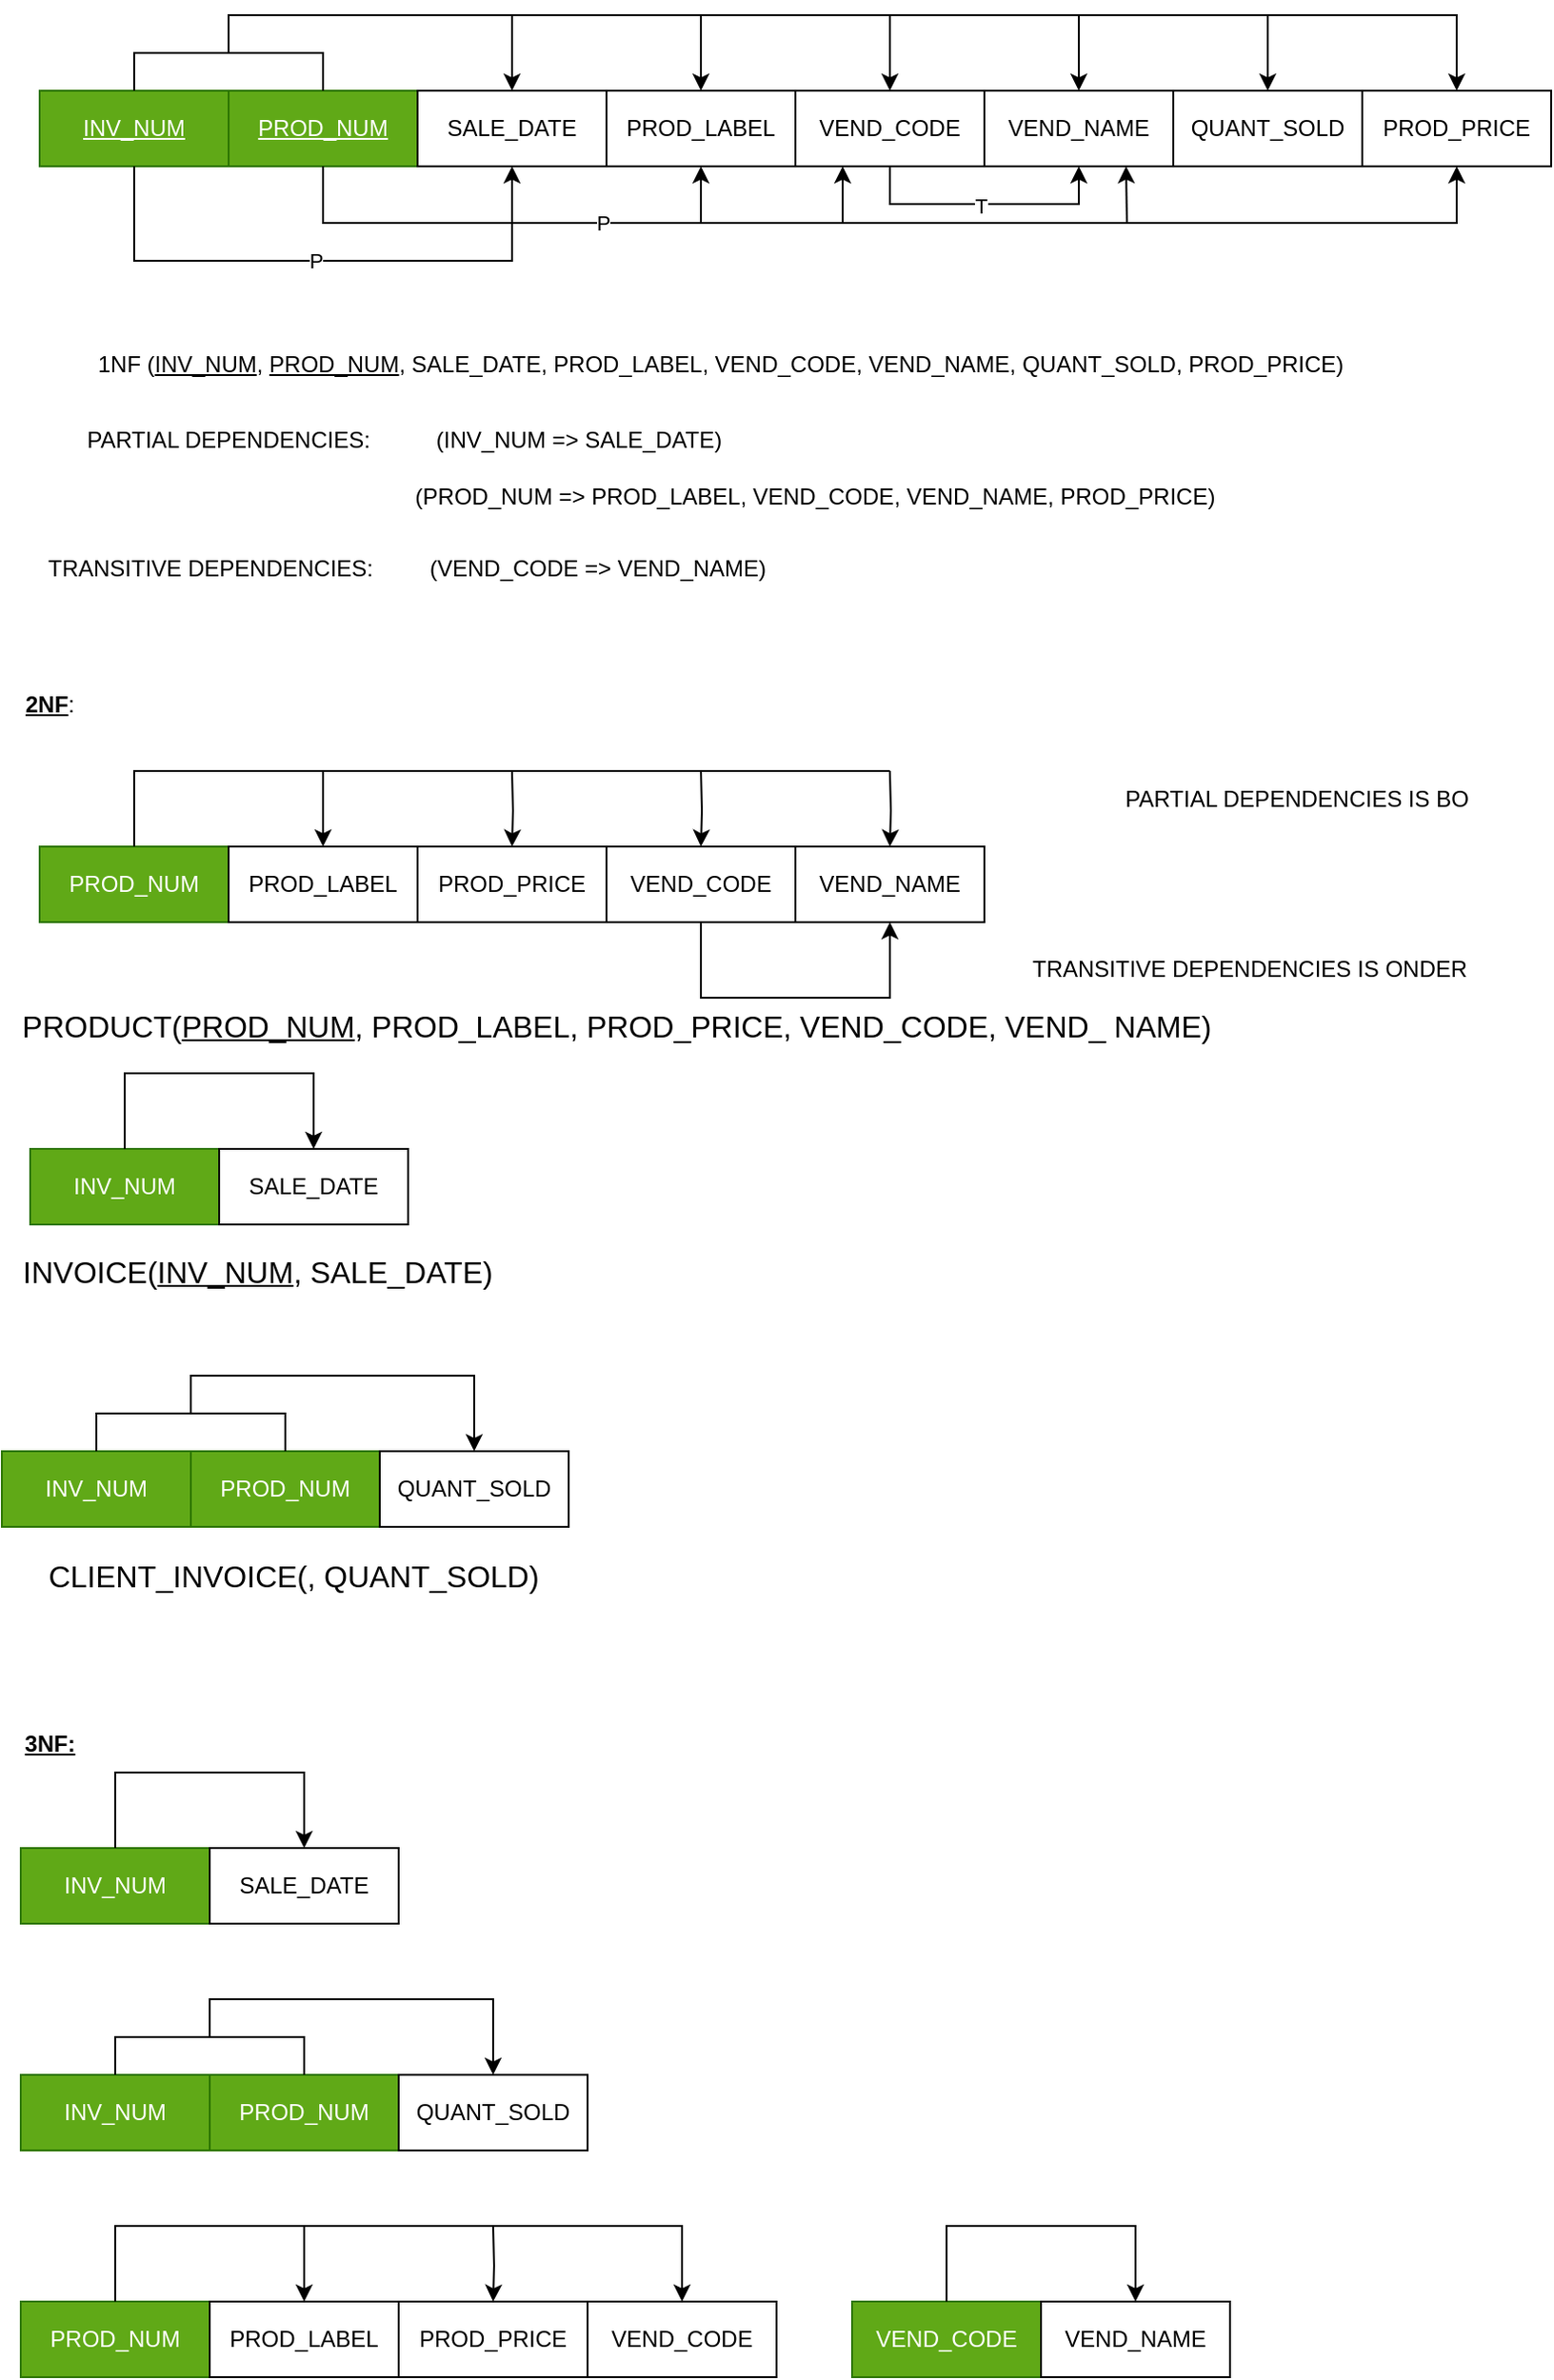 <mxfile version="26.1.3">
  <diagram name="Page-1" id="Q_Gg2-1bjaizPWgMaFpZ">
    <mxGraphModel dx="910" dy="596" grid="1" gridSize="10" guides="1" tooltips="1" connect="1" arrows="1" fold="1" page="1" pageScale="1" pageWidth="827" pageHeight="1169" math="0" shadow="0">
      <root>
        <mxCell id="0" />
        <mxCell id="1" parent="0" />
        <mxCell id="95xFupstujSLKkwNFzFM-5" value="&lt;font&gt;&lt;u&gt;INV_NUM&lt;/u&gt;&lt;/font&gt;" style="whiteSpace=wrap;html=1;align=center;fillColor=#60a917;fontColor=#ffffff;strokeColor=#2D7600;" parent="1" vertex="1">
          <mxGeometry x="20" y="120" width="100" height="40" as="geometry" />
        </mxCell>
        <mxCell id="95xFupstujSLKkwNFzFM-6" value="&lt;u&gt;PROD_NUM&lt;/u&gt;" style="whiteSpace=wrap;html=1;align=center;fillColor=#60a917;fontColor=#ffffff;strokeColor=#2D7600;" parent="1" vertex="1">
          <mxGeometry x="120" y="120" width="100" height="40" as="geometry" />
        </mxCell>
        <mxCell id="95xFupstujSLKkwNFzFM-7" value="SALE_DATE" style="whiteSpace=wrap;html=1;align=center;" parent="1" vertex="1">
          <mxGeometry x="220" y="120" width="100" height="40" as="geometry" />
        </mxCell>
        <mxCell id="95xFupstujSLKkwNFzFM-8" value="PROD_LABEL" style="whiteSpace=wrap;html=1;align=center;" parent="1" vertex="1">
          <mxGeometry x="320" y="120" width="100" height="40" as="geometry" />
        </mxCell>
        <mxCell id="95xFupstujSLKkwNFzFM-23" style="edgeStyle=orthogonalEdgeStyle;rounded=0;orthogonalLoop=1;jettySize=auto;html=1;exitX=0.25;exitY=1;exitDx=0;exitDy=0;entryX=0.25;entryY=1;entryDx=0;entryDy=0;" parent="1" target="95xFupstujSLKkwNFzFM-9" edge="1">
          <mxGeometry relative="1" as="geometry">
            <mxPoint x="450.0" y="190" as="sourcePoint" />
          </mxGeometry>
        </mxCell>
        <mxCell id="95xFupstujSLKkwNFzFM-9" value="VEND_CODE" style="whiteSpace=wrap;html=1;align=center;" parent="1" vertex="1">
          <mxGeometry x="420" y="120" width="100" height="40" as="geometry" />
        </mxCell>
        <mxCell id="95xFupstujSLKkwNFzFM-24" style="edgeStyle=orthogonalEdgeStyle;rounded=0;orthogonalLoop=1;jettySize=auto;html=1;exitX=0.75;exitY=1;exitDx=0;exitDy=0;entryX=0.75;entryY=1;entryDx=0;entryDy=0;" parent="1" target="95xFupstujSLKkwNFzFM-10" edge="1">
          <mxGeometry relative="1" as="geometry">
            <mxPoint x="595.455" y="190" as="sourcePoint" />
          </mxGeometry>
        </mxCell>
        <mxCell id="95xFupstujSLKkwNFzFM-10" value="VEND_NAME" style="whiteSpace=wrap;html=1;align=center;" parent="1" vertex="1">
          <mxGeometry x="520" y="120" width="100" height="40" as="geometry" />
        </mxCell>
        <mxCell id="95xFupstujSLKkwNFzFM-11" value="QUANT_SOLD" style="whiteSpace=wrap;html=1;align=center;" parent="1" vertex="1">
          <mxGeometry x="620" y="120" width="100" height="40" as="geometry" />
        </mxCell>
        <mxCell id="95xFupstujSLKkwNFzFM-12" value="PROD_PRICE" style="whiteSpace=wrap;html=1;align=center;" parent="1" vertex="1">
          <mxGeometry x="720" y="120" width="100" height="40" as="geometry" />
        </mxCell>
        <mxCell id="95xFupstujSLKkwNFzFM-13" value="" style="endArrow=classic;html=1;rounded=0;exitX=0.5;exitY=0;exitDx=0;exitDy=0;entryX=0.5;entryY=0;entryDx=0;entryDy=0;" parent="1" source="95xFupstujSLKkwNFzFM-5" target="95xFupstujSLKkwNFzFM-7" edge="1">
          <mxGeometry width="50" height="50" relative="1" as="geometry">
            <mxPoint x="80" y="70" as="sourcePoint" />
            <mxPoint x="130" y="20" as="targetPoint" />
            <Array as="points">
              <mxPoint x="70" y="100" />
              <mxPoint x="120" y="100" />
              <mxPoint x="120" y="80" />
              <mxPoint x="270" y="80" />
            </Array>
          </mxGeometry>
        </mxCell>
        <mxCell id="95xFupstujSLKkwNFzFM-14" value="" style="endArrow=none;html=1;rounded=0;exitX=0.5;exitY=0;exitDx=0;exitDy=0;" parent="1" source="95xFupstujSLKkwNFzFM-6" edge="1">
          <mxGeometry width="50" height="50" relative="1" as="geometry">
            <mxPoint x="210" y="250" as="sourcePoint" />
            <mxPoint x="120" y="100" as="targetPoint" />
            <Array as="points">
              <mxPoint x="170" y="100" />
            </Array>
          </mxGeometry>
        </mxCell>
        <mxCell id="95xFupstujSLKkwNFzFM-15" value="" style="endArrow=classic;html=1;rounded=0;entryX=0.5;entryY=0;entryDx=0;entryDy=0;" parent="1" target="95xFupstujSLKkwNFzFM-8" edge="1">
          <mxGeometry width="50" height="50" relative="1" as="geometry">
            <mxPoint x="270" y="80" as="sourcePoint" />
            <mxPoint x="395" y="20" as="targetPoint" />
            <Array as="points">
              <mxPoint x="370" y="80" />
            </Array>
          </mxGeometry>
        </mxCell>
        <mxCell id="95xFupstujSLKkwNFzFM-16" value="" style="endArrow=classic;html=1;rounded=0;entryX=0.5;entryY=0;entryDx=0;entryDy=0;" parent="1" target="95xFupstujSLKkwNFzFM-9" edge="1">
          <mxGeometry width="50" height="50" relative="1" as="geometry">
            <mxPoint x="370" y="80" as="sourcePoint" />
            <mxPoint x="500" y="30" as="targetPoint" />
            <Array as="points">
              <mxPoint x="470" y="80" />
            </Array>
          </mxGeometry>
        </mxCell>
        <mxCell id="95xFupstujSLKkwNFzFM-17" value="" style="endArrow=classic;html=1;rounded=0;entryX=0.5;entryY=0;entryDx=0;entryDy=0;" parent="1" target="95xFupstujSLKkwNFzFM-10" edge="1">
          <mxGeometry width="50" height="50" relative="1" as="geometry">
            <mxPoint x="470" y="80" as="sourcePoint" />
            <mxPoint x="590" y="20" as="targetPoint" />
            <Array as="points">
              <mxPoint x="570" y="80" />
            </Array>
          </mxGeometry>
        </mxCell>
        <mxCell id="95xFupstujSLKkwNFzFM-18" value="" style="endArrow=classic;html=1;rounded=0;entryX=0.5;entryY=0;entryDx=0;entryDy=0;" parent="1" target="95xFupstujSLKkwNFzFM-11" edge="1">
          <mxGeometry width="50" height="50" relative="1" as="geometry">
            <mxPoint x="570" y="80" as="sourcePoint" />
            <mxPoint x="700" y="20" as="targetPoint" />
            <Array as="points">
              <mxPoint x="670" y="80" />
            </Array>
          </mxGeometry>
        </mxCell>
        <mxCell id="95xFupstujSLKkwNFzFM-19" value="" style="endArrow=classic;html=1;rounded=0;entryX=0.5;entryY=0;entryDx=0;entryDy=0;" parent="1" target="95xFupstujSLKkwNFzFM-12" edge="1">
          <mxGeometry width="50" height="50" relative="1" as="geometry">
            <mxPoint x="670" y="80" as="sourcePoint" />
            <mxPoint x="770" y="30" as="targetPoint" />
            <Array as="points">
              <mxPoint x="770" y="80" />
            </Array>
          </mxGeometry>
        </mxCell>
        <mxCell id="95xFupstujSLKkwNFzFM-20" value="" style="endArrow=classic;html=1;rounded=0;exitX=0.5;exitY=1;exitDx=0;exitDy=0;entryX=0.5;entryY=1;entryDx=0;entryDy=0;" parent="1" source="95xFupstujSLKkwNFzFM-6" target="95xFupstujSLKkwNFzFM-8" edge="1">
          <mxGeometry width="50" height="50" relative="1" as="geometry">
            <mxPoint x="230" y="290" as="sourcePoint" />
            <mxPoint x="440" y="190" as="targetPoint" />
            <Array as="points">
              <mxPoint x="170" y="190" />
              <mxPoint x="370" y="190" />
            </Array>
          </mxGeometry>
        </mxCell>
        <mxCell id="95xFupstujSLKkwNFzFM-27" value="P" style="edgeLabel;html=1;align=center;verticalAlign=middle;resizable=0;points=[];" parent="95xFupstujSLKkwNFzFM-20" vertex="1" connectable="0">
          <mxGeometry x="0.371" relative="1" as="geometry">
            <mxPoint as="offset" />
          </mxGeometry>
        </mxCell>
        <mxCell id="95xFupstujSLKkwNFzFM-21" value="" style="endArrow=classic;html=1;rounded=0;entryX=0.5;entryY=1;entryDx=0;entryDy=0;" parent="1" target="95xFupstujSLKkwNFzFM-12" edge="1">
          <mxGeometry width="50" height="50" relative="1" as="geometry">
            <mxPoint x="370" y="190" as="sourcePoint" />
            <mxPoint x="520" y="240" as="targetPoint" />
            <Array as="points">
              <mxPoint x="770" y="190" />
            </Array>
          </mxGeometry>
        </mxCell>
        <mxCell id="95xFupstujSLKkwNFzFM-22" value="" style="endArrow=classic;html=1;rounded=0;exitX=0.5;exitY=1;exitDx=0;exitDy=0;entryX=0.5;entryY=1;entryDx=0;entryDy=0;" parent="1" source="95xFupstujSLKkwNFzFM-9" target="95xFupstujSLKkwNFzFM-10" edge="1">
          <mxGeometry width="50" height="50" relative="1" as="geometry">
            <mxPoint x="470" y="300" as="sourcePoint" />
            <mxPoint x="520" y="250" as="targetPoint" />
            <Array as="points">
              <mxPoint x="470" y="180" />
              <mxPoint x="570" y="180" />
            </Array>
          </mxGeometry>
        </mxCell>
        <mxCell id="95xFupstujSLKkwNFzFM-28" value="T" style="edgeLabel;html=1;align=center;verticalAlign=middle;resizable=0;points=[];" parent="95xFupstujSLKkwNFzFM-22" vertex="1" connectable="0">
          <mxGeometry x="-0.026" y="-1" relative="1" as="geometry">
            <mxPoint as="offset" />
          </mxGeometry>
        </mxCell>
        <mxCell id="95xFupstujSLKkwNFzFM-25" value="" style="endArrow=classic;html=1;rounded=0;exitX=0.5;exitY=1;exitDx=0;exitDy=0;entryX=0.5;entryY=1;entryDx=0;entryDy=0;" parent="1" source="95xFupstujSLKkwNFzFM-5" target="95xFupstujSLKkwNFzFM-7" edge="1">
          <mxGeometry width="50" height="50" relative="1" as="geometry">
            <mxPoint x="110" y="270" as="sourcePoint" />
            <mxPoint x="160" y="220" as="targetPoint" />
            <Array as="points">
              <mxPoint x="70" y="210" />
              <mxPoint x="270" y="210" />
            </Array>
          </mxGeometry>
        </mxCell>
        <mxCell id="95xFupstujSLKkwNFzFM-26" value="P" style="edgeLabel;html=1;align=center;verticalAlign=middle;resizable=0;points=[];" parent="95xFupstujSLKkwNFzFM-25" vertex="1" connectable="0">
          <mxGeometry x="-0.031" relative="1" as="geometry">
            <mxPoint as="offset" />
          </mxGeometry>
        </mxCell>
        <mxCell id="95xFupstujSLKkwNFzFM-29" value="1NF (&lt;u&gt;INV_NUM&lt;/u&gt;, &lt;u&gt;PROD_NUM&lt;/u&gt;, SALE_DATE, PROD_LABEL, VEND_CODE, VEND_NAME, QUANT_SOLD, PROD_PRICE)" style="text;html=1;align=center;verticalAlign=middle;resizable=0;points=[];autosize=1;strokeColor=none;fillColor=none;" parent="1" vertex="1">
          <mxGeometry x="40" y="250" width="680" height="30" as="geometry" />
        </mxCell>
        <mxCell id="95xFupstujSLKkwNFzFM-30" value="PARTIAL DEPENDEN&lt;span style=&quot;background-color: transparent; color: light-dark(rgb(0, 0, 0), rgb(255, 255, 255));&quot;&gt;CIES:&lt;/span&gt;" style="text;strokeColor=none;align=center;fillColor=none;html=1;verticalAlign=middle;whiteSpace=wrap;rounded=0;" parent="1" vertex="1">
          <mxGeometry x="40" y="290" width="160" height="30" as="geometry" />
        </mxCell>
        <mxCell id="95xFupstujSLKkwNFzFM-31" value="(INV_NUM =&amp;gt; SALE_DATE)" style="text;html=1;align=center;verticalAlign=middle;resizable=0;points=[];autosize=1;strokeColor=none;fillColor=none;" parent="1" vertex="1">
          <mxGeometry x="220" y="290" width="170" height="30" as="geometry" />
        </mxCell>
        <mxCell id="95xFupstujSLKkwNFzFM-32" value="(PROD_NUM =&amp;gt; PROD_LABEL, VEND_CODE, VEND_NAME, PROD_PRICE)" style="text;html=1;align=center;verticalAlign=middle;resizable=0;points=[];autosize=1;strokeColor=none;fillColor=none;" parent="1" vertex="1">
          <mxGeometry x="205" y="320" width="450" height="30" as="geometry" />
        </mxCell>
        <mxCell id="95xFupstujSLKkwNFzFM-33" value="TRANSITIVE DEPENDENCIES:" style="text;html=1;align=center;verticalAlign=middle;resizable=0;points=[];autosize=1;strokeColor=none;fillColor=none;" parent="1" vertex="1">
          <mxGeometry x="10" y="358" width="200" height="30" as="geometry" />
        </mxCell>
        <mxCell id="95xFupstujSLKkwNFzFM-34" value="(VEND_CODE =&amp;gt; VEND_NAME)" style="text;html=1;align=center;verticalAlign=middle;resizable=0;points=[];autosize=1;strokeColor=none;fillColor=none;" parent="1" vertex="1">
          <mxGeometry x="215" y="358" width="200" height="30" as="geometry" />
        </mxCell>
        <mxCell id="95xFupstujSLKkwNFzFM-35" value="PROD_NUM" style="whiteSpace=wrap;html=1;align=center;fillColor=#60a917;fontColor=#ffffff;strokeColor=#2D7600;" parent="1" vertex="1">
          <mxGeometry x="20" y="520" width="100" height="40" as="geometry" />
        </mxCell>
        <mxCell id="95xFupstujSLKkwNFzFM-36" value="PROD_LABEL" style="whiteSpace=wrap;html=1;align=center;" parent="1" vertex="1">
          <mxGeometry x="120" y="520" width="100" height="40" as="geometry" />
        </mxCell>
        <mxCell id="95xFupstujSLKkwNFzFM-50" style="edgeStyle=orthogonalEdgeStyle;rounded=0;orthogonalLoop=1;jettySize=auto;html=1;" parent="1" target="95xFupstujSLKkwNFzFM-37" edge="1">
          <mxGeometry relative="1" as="geometry">
            <mxPoint x="270" y="480" as="sourcePoint" />
          </mxGeometry>
        </mxCell>
        <mxCell id="95xFupstujSLKkwNFzFM-37" value="PROD_PRICE" style="whiteSpace=wrap;html=1;align=center;" parent="1" vertex="1">
          <mxGeometry x="220" y="520" width="100" height="40" as="geometry" />
        </mxCell>
        <mxCell id="95xFupstujSLKkwNFzFM-51" style="edgeStyle=orthogonalEdgeStyle;rounded=0;orthogonalLoop=1;jettySize=auto;html=1;" parent="1" target="95xFupstujSLKkwNFzFM-38" edge="1">
          <mxGeometry relative="1" as="geometry">
            <mxPoint x="370" y="480" as="sourcePoint" />
          </mxGeometry>
        </mxCell>
        <mxCell id="95xFupstujSLKkwNFzFM-38" value="VEND_CODE" style="whiteSpace=wrap;html=1;align=center;" parent="1" vertex="1">
          <mxGeometry x="320" y="520" width="100" height="40" as="geometry" />
        </mxCell>
        <mxCell id="95xFupstujSLKkwNFzFM-39" value="INV_NUM" style="whiteSpace=wrap;html=1;align=center;fillColor=#60a917;fontColor=#ffffff;strokeColor=#2D7600;" parent="1" vertex="1">
          <mxGeometry x="15" y="680" width="100" height="40" as="geometry" />
        </mxCell>
        <mxCell id="95xFupstujSLKkwNFzFM-40" value="SALE_DATE" style="whiteSpace=wrap;html=1;align=center;" parent="1" vertex="1">
          <mxGeometry x="115" y="680" width="100" height="40" as="geometry" />
        </mxCell>
        <mxCell id="95xFupstujSLKkwNFzFM-52" style="edgeStyle=orthogonalEdgeStyle;rounded=0;orthogonalLoop=1;jettySize=auto;html=1;" parent="1" target="95xFupstujSLKkwNFzFM-42" edge="1">
          <mxGeometry relative="1" as="geometry">
            <mxPoint x="470" y="480" as="sourcePoint" />
          </mxGeometry>
        </mxCell>
        <mxCell id="95xFupstujSLKkwNFzFM-42" value="VEND_NAME" style="whiteSpace=wrap;html=1;align=center;" parent="1" vertex="1">
          <mxGeometry x="420" y="520" width="100" height="40" as="geometry" />
        </mxCell>
        <mxCell id="95xFupstujSLKkwNFzFM-43" value="&lt;u&gt;&lt;b&gt;2NF&lt;/b&gt;&lt;/u&gt;:" style="text;html=1;align=center;verticalAlign=middle;resizable=0;points=[];autosize=1;strokeColor=none;fillColor=none;" parent="1" vertex="1">
          <mxGeometry y="430" width="50" height="30" as="geometry" />
        </mxCell>
        <mxCell id="95xFupstujSLKkwNFzFM-44" value="INV_NUM" style="whiteSpace=wrap;html=1;align=center;fillColor=#60a917;fontColor=#ffffff;strokeColor=#2D7600;" parent="1" vertex="1">
          <mxGeometry y="840" width="100" height="40" as="geometry" />
        </mxCell>
        <mxCell id="95xFupstujSLKkwNFzFM-45" value="PROD_NUM" style="whiteSpace=wrap;html=1;align=center;fillColor=#60a917;fontColor=#ffffff;strokeColor=#2D7600;" parent="1" vertex="1">
          <mxGeometry x="100" y="840" width="100" height="40" as="geometry" />
        </mxCell>
        <mxCell id="95xFupstujSLKkwNFzFM-46" value="QUANT_SOLD" style="whiteSpace=wrap;html=1;align=center;" parent="1" vertex="1">
          <mxGeometry x="200" y="840" width="100" height="40" as="geometry" />
        </mxCell>
        <mxCell id="95xFupstujSLKkwNFzFM-48" value="" style="endArrow=classic;html=1;rounded=0;exitX=0.5;exitY=0;exitDx=0;exitDy=0;entryX=0.5;entryY=0;entryDx=0;entryDy=0;" parent="1" source="95xFupstujSLKkwNFzFM-35" target="95xFupstujSLKkwNFzFM-36" edge="1">
          <mxGeometry width="50" height="50" relative="1" as="geometry">
            <mxPoint x="150" y="480" as="sourcePoint" />
            <mxPoint x="200" y="430" as="targetPoint" />
            <Array as="points">
              <mxPoint x="70" y="480" />
              <mxPoint x="170" y="480" />
            </Array>
          </mxGeometry>
        </mxCell>
        <mxCell id="95xFupstujSLKkwNFzFM-49" value="" style="endArrow=none;html=1;rounded=0;startFill=0;" parent="1" edge="1">
          <mxGeometry width="50" height="50" relative="1" as="geometry">
            <mxPoint x="170" y="480" as="sourcePoint" />
            <mxPoint x="470" y="480" as="targetPoint" />
          </mxGeometry>
        </mxCell>
        <mxCell id="95xFupstujSLKkwNFzFM-53" value="PARTIAL DEPENDENCIES IS BO" style="text;html=1;align=center;verticalAlign=middle;resizable=0;points=[];autosize=1;strokeColor=none;fillColor=none;" parent="1" vertex="1">
          <mxGeometry x="580" y="480" width="210" height="30" as="geometry" />
        </mxCell>
        <mxCell id="95xFupstujSLKkwNFzFM-54" value="TRANSITIVE DEPENDENCIES IS ONDER" style="text;html=1;align=center;verticalAlign=middle;resizable=0;points=[];autosize=1;strokeColor=none;fillColor=none;" parent="1" vertex="1">
          <mxGeometry x="535" y="570" width="250" height="30" as="geometry" />
        </mxCell>
        <mxCell id="95xFupstujSLKkwNFzFM-55" value="" style="endArrow=classic;html=1;rounded=0;exitX=0.5;exitY=1;exitDx=0;exitDy=0;entryX=0.5;entryY=1;entryDx=0;entryDy=0;" parent="1" source="95xFupstujSLKkwNFzFM-38" target="95xFupstujSLKkwNFzFM-42" edge="1">
          <mxGeometry width="50" height="50" relative="1" as="geometry">
            <mxPoint x="380" y="620" as="sourcePoint" />
            <mxPoint x="430" y="570" as="targetPoint" />
            <Array as="points">
              <mxPoint x="370" y="600" />
              <mxPoint x="430" y="600" />
              <mxPoint x="470" y="600" />
            </Array>
          </mxGeometry>
        </mxCell>
        <mxCell id="95xFupstujSLKkwNFzFM-56" value="" style="endArrow=classic;html=1;rounded=0;exitX=0.5;exitY=0;exitDx=0;exitDy=0;entryX=0.5;entryY=0;entryDx=0;entryDy=0;" parent="1" source="95xFupstujSLKkwNFzFM-39" target="95xFupstujSLKkwNFzFM-40" edge="1">
          <mxGeometry width="50" height="50" relative="1" as="geometry">
            <mxPoint x="305" y="670" as="sourcePoint" />
            <mxPoint x="355" y="620" as="targetPoint" />
            <Array as="points">
              <mxPoint x="65" y="640" />
              <mxPoint x="165" y="640" />
            </Array>
          </mxGeometry>
        </mxCell>
        <mxCell id="95xFupstujSLKkwNFzFM-57" value="" style="endArrow=classic;html=1;rounded=0;exitX=0.5;exitY=0;exitDx=0;exitDy=0;entryX=0.5;entryY=0;entryDx=0;entryDy=0;" parent="1" edge="1">
          <mxGeometry width="50" height="50" relative="1" as="geometry">
            <mxPoint x="150" y="840" as="sourcePoint" />
            <mxPoint x="250" y="840" as="targetPoint" />
            <Array as="points">
              <mxPoint x="150" y="820" />
              <mxPoint x="100" y="820" />
              <mxPoint x="100" y="800" />
              <mxPoint x="150" y="800" />
              <mxPoint x="250" y="800" />
            </Array>
          </mxGeometry>
        </mxCell>
        <mxCell id="95xFupstujSLKkwNFzFM-58" value="" style="endArrow=none;html=1;rounded=0;exitX=0.5;exitY=0;exitDx=0;exitDy=0;startFill=0;" parent="1" source="95xFupstujSLKkwNFzFM-44" edge="1">
          <mxGeometry width="50" height="50" relative="1" as="geometry">
            <mxPoint x="30" y="820" as="sourcePoint" />
            <mxPoint x="100" y="820" as="targetPoint" />
            <Array as="points">
              <mxPoint x="50" y="820" />
            </Array>
          </mxGeometry>
        </mxCell>
        <mxCell id="95xFupstujSLKkwNFzFM-59" value="&lt;b&gt;&lt;u&gt;3NF:&lt;/u&gt;&lt;/b&gt;" style="text;html=1;align=center;verticalAlign=middle;resizable=0;points=[];autosize=1;strokeColor=none;fillColor=none;" parent="1" vertex="1">
          <mxGeometry y="980" width="50" height="30" as="geometry" />
        </mxCell>
        <mxCell id="95xFupstujSLKkwNFzFM-60" value="INV_NUM" style="whiteSpace=wrap;html=1;align=center;fillColor=#60a917;fontColor=#ffffff;strokeColor=#2D7600;" parent="1" vertex="1">
          <mxGeometry x="10" y="1050" width="100" height="40" as="geometry" />
        </mxCell>
        <mxCell id="95xFupstujSLKkwNFzFM-61" value="SALE_DATE" style="whiteSpace=wrap;html=1;align=center;" parent="1" vertex="1">
          <mxGeometry x="110" y="1050" width="100" height="40" as="geometry" />
        </mxCell>
        <mxCell id="95xFupstujSLKkwNFzFM-62" value="INV_NUM" style="whiteSpace=wrap;html=1;align=center;fillColor=#60a917;fontColor=#ffffff;strokeColor=#2D7600;" parent="1" vertex="1">
          <mxGeometry x="10" y="1170" width="100" height="40" as="geometry" />
        </mxCell>
        <mxCell id="95xFupstujSLKkwNFzFM-63" value="PROD_NUM" style="whiteSpace=wrap;html=1;align=center;fillColor=#60a917;fontColor=#ffffff;strokeColor=#2D7600;" parent="1" vertex="1">
          <mxGeometry x="110" y="1170" width="100" height="40" as="geometry" />
        </mxCell>
        <mxCell id="95xFupstujSLKkwNFzFM-64" value="" style="endArrow=classic;html=1;rounded=0;exitX=0.5;exitY=0;exitDx=0;exitDy=0;entryX=0.5;entryY=0;entryDx=0;entryDy=0;" parent="1" source="95xFupstujSLKkwNFzFM-60" target="95xFupstujSLKkwNFzFM-61" edge="1">
          <mxGeometry width="50" height="50" relative="1" as="geometry">
            <mxPoint x="300" y="1040" as="sourcePoint" />
            <mxPoint x="350" y="990" as="targetPoint" />
            <Array as="points">
              <mxPoint x="60" y="1010" />
              <mxPoint x="160" y="1010" />
            </Array>
          </mxGeometry>
        </mxCell>
        <mxCell id="95xFupstujSLKkwNFzFM-65" value="" style="endArrow=classic;html=1;rounded=0;exitX=0.5;exitY=0;exitDx=0;exitDy=0;entryX=0.5;entryY=0;entryDx=0;entryDy=0;" parent="1" edge="1">
          <mxGeometry width="50" height="50" relative="1" as="geometry">
            <mxPoint x="160" y="1170" as="sourcePoint" />
            <mxPoint x="260" y="1170" as="targetPoint" />
            <Array as="points">
              <mxPoint x="160" y="1150" />
              <mxPoint x="110" y="1150" />
              <mxPoint x="110" y="1130" />
              <mxPoint x="160" y="1130" />
              <mxPoint x="260" y="1130" />
            </Array>
          </mxGeometry>
        </mxCell>
        <mxCell id="95xFupstujSLKkwNFzFM-66" value="" style="endArrow=none;html=1;rounded=0;exitX=0.5;exitY=0;exitDx=0;exitDy=0;startFill=0;" parent="1" source="95xFupstujSLKkwNFzFM-62" edge="1">
          <mxGeometry width="50" height="50" relative="1" as="geometry">
            <mxPoint x="40" y="1150" as="sourcePoint" />
            <mxPoint x="110" y="1150" as="targetPoint" />
            <Array as="points">
              <mxPoint x="60" y="1150" />
            </Array>
          </mxGeometry>
        </mxCell>
        <mxCell id="95xFupstujSLKkwNFzFM-67" value="QUANT_SOLD" style="whiteSpace=wrap;html=1;align=center;" parent="1" vertex="1">
          <mxGeometry x="210" y="1170" width="100" height="40" as="geometry" />
        </mxCell>
        <mxCell id="95xFupstujSLKkwNFzFM-72" value="PROD_NUM" style="whiteSpace=wrap;html=1;align=center;fillColor=#60a917;fontColor=#ffffff;strokeColor=#2D7600;" parent="1" vertex="1">
          <mxGeometry x="10" y="1290" width="100" height="40" as="geometry" />
        </mxCell>
        <mxCell id="95xFupstujSLKkwNFzFM-73" value="PROD_LABEL" style="whiteSpace=wrap;html=1;align=center;" parent="1" vertex="1">
          <mxGeometry x="110" y="1290" width="100" height="40" as="geometry" />
        </mxCell>
        <mxCell id="95xFupstujSLKkwNFzFM-74" style="edgeStyle=orthogonalEdgeStyle;rounded=0;orthogonalLoop=1;jettySize=auto;html=1;" parent="1" target="95xFupstujSLKkwNFzFM-75" edge="1">
          <mxGeometry relative="1" as="geometry">
            <mxPoint x="260" y="1250" as="sourcePoint" />
          </mxGeometry>
        </mxCell>
        <mxCell id="95xFupstujSLKkwNFzFM-75" value="PROD_PRICE" style="whiteSpace=wrap;html=1;align=center;" parent="1" vertex="1">
          <mxGeometry x="210" y="1290" width="100" height="40" as="geometry" />
        </mxCell>
        <mxCell id="95xFupstujSLKkwNFzFM-76" value="" style="endArrow=classic;html=1;rounded=0;exitX=0.5;exitY=0;exitDx=0;exitDy=0;entryX=0.5;entryY=0;entryDx=0;entryDy=0;" parent="1" source="95xFupstujSLKkwNFzFM-72" target="95xFupstujSLKkwNFzFM-73" edge="1">
          <mxGeometry width="50" height="50" relative="1" as="geometry">
            <mxPoint x="140" y="1250" as="sourcePoint" />
            <mxPoint x="190" y="1200" as="targetPoint" />
            <Array as="points">
              <mxPoint x="60" y="1250" />
              <mxPoint x="160" y="1250" />
            </Array>
          </mxGeometry>
        </mxCell>
        <mxCell id="95xFupstujSLKkwNFzFM-77" value="" style="endArrow=none;html=1;rounded=0;startFill=0;" parent="1" edge="1">
          <mxGeometry width="50" height="50" relative="1" as="geometry">
            <mxPoint x="160" y="1250" as="sourcePoint" />
            <mxPoint x="260" y="1250" as="targetPoint" />
          </mxGeometry>
        </mxCell>
        <mxCell id="95xFupstujSLKkwNFzFM-78" value="VEND_CODE" style="whiteSpace=wrap;html=1;align=center;fillColor=#60a917;fontColor=#ffffff;strokeColor=#2D7600;" parent="1" vertex="1">
          <mxGeometry x="450" y="1290" width="100" height="40" as="geometry" />
        </mxCell>
        <mxCell id="95xFupstujSLKkwNFzFM-79" value="VEND_NAME" style="whiteSpace=wrap;html=1;align=center;" parent="1" vertex="1">
          <mxGeometry x="550" y="1290" width="100" height="40" as="geometry" />
        </mxCell>
        <mxCell id="95xFupstujSLKkwNFzFM-80" value="" style="endArrow=classic;html=1;rounded=0;" parent="1" edge="1">
          <mxGeometry width="50" height="50" relative="1" as="geometry">
            <mxPoint x="500" y="1290" as="sourcePoint" />
            <mxPoint x="600" y="1290" as="targetPoint" />
            <Array as="points">
              <mxPoint x="500" y="1250" />
              <mxPoint x="600" y="1250" />
            </Array>
          </mxGeometry>
        </mxCell>
        <mxCell id="95xFupstujSLKkwNFzFM-81" value="VEND_CODE" style="whiteSpace=wrap;html=1;align=center;" parent="1" vertex="1">
          <mxGeometry x="310" y="1290" width="100" height="40" as="geometry" />
        </mxCell>
        <mxCell id="95xFupstujSLKkwNFzFM-82" value="" style="endArrow=classic;html=1;rounded=0;entryX=0.5;entryY=0;entryDx=0;entryDy=0;" parent="1" target="95xFupstujSLKkwNFzFM-81" edge="1">
          <mxGeometry width="50" height="50" relative="1" as="geometry">
            <mxPoint x="260" y="1250" as="sourcePoint" />
            <mxPoint x="370" y="1210" as="targetPoint" />
            <Array as="points">
              <mxPoint x="360" y="1250" />
            </Array>
          </mxGeometry>
        </mxCell>
        <mxCell id="08K2d0QKDwHlYI_3YAoc-1" value="PRODUCT(&lt;u&gt;PROD_NUM&lt;/u&gt;, PROD_LABEL, PROD_PRICE, VEND_CODE, VEND_ NAME)" style="text;html=1;align=center;verticalAlign=middle;resizable=0;points=[];autosize=1;strokeColor=none;fillColor=none;fontSize=16;" vertex="1" parent="1">
          <mxGeometry y="600" width="650" height="30" as="geometry" />
        </mxCell>
        <mxCell id="08K2d0QKDwHlYI_3YAoc-2" value="INVOICE(&lt;u&gt;INV_NUM&lt;/u&gt;, SALE_DATE)" style="text;html=1;align=center;verticalAlign=middle;resizable=0;points=[];autosize=1;strokeColor=none;fillColor=none;fontSize=16;" vertex="1" parent="1">
          <mxGeometry y="730" width="270" height="30" as="geometry" />
        </mxCell>
        <mxCell id="08K2d0QKDwHlYI_3YAoc-3" value="CLIENT_INVOICE(, QUANT_SOLD)" style="text;html=1;align=center;verticalAlign=middle;resizable=0;points=[];autosize=1;strokeColor=none;fillColor=none;fontSize=16;" vertex="1" parent="1">
          <mxGeometry x="14" y="891" width="280" height="30" as="geometry" />
        </mxCell>
      </root>
    </mxGraphModel>
  </diagram>
</mxfile>
